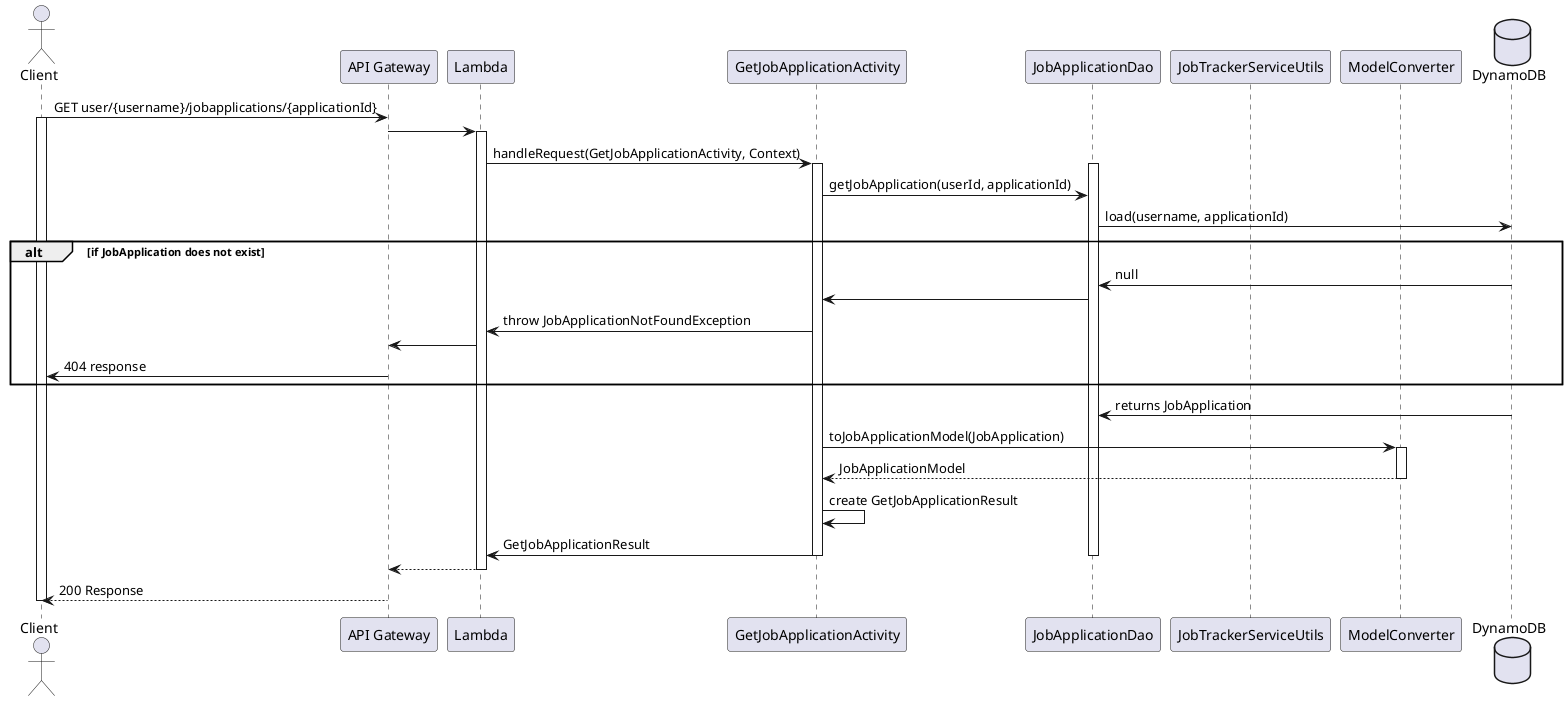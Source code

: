@startuml
'https://plantuml.com/sequence-diagram

actor Client
participant "API Gateway" as APIGateway
participant Lambda
participant GetJobApplicationActivity
participant JobApplicationDao
participant JobTrackerServiceUtils
participant ModelConverter
database DynamoDB

Client -> APIGateway: GET user/{username}/jobapplications/{applicationId}
activate Client
APIGateway -> Lambda
activate Lambda
Lambda -> GetJobApplicationActivity: handleRequest(GetJobApplicationActivity, Context)
activate GetJobApplicationActivity
activate JobApplicationDao
GetJobApplicationActivity -> JobApplicationDao: getJobApplication(userId, applicationId)
JobApplicationDao -> DynamoDB: load(username, applicationId)

alt if JobApplication does not exist
DynamoDB -> JobApplicationDao : null
JobApplicationDao -> GetJobApplicationActivity :
GetJobApplicationActivity -> Lambda : throw JobApplicationNotFoundException
Lambda -> APIGateway
APIGateway -> Client : 404 response
end otherwise continue

DynamoDB -> JobApplicationDao : returns JobApplication


GetJobApplicationActivity -> ModelConverter : toJobApplicationModel(JobApplication)
activate ModelConverter
ModelConverter --> GetJobApplicationActivity : JobApplicationModel
deactivate ModelConverter
GetJobApplicationActivity -> GetJobApplicationActivity: create GetJobApplicationResult
GetJobApplicationActivity -> Lambda : GetJobApplicationResult
deactivate GetJobApplicationActivity
deactivate JobApplicationDao


Lambda --> APIGateway
deactivate Lambda
APIGateway --> Client : 200 Response
deactivate Client


@enduml